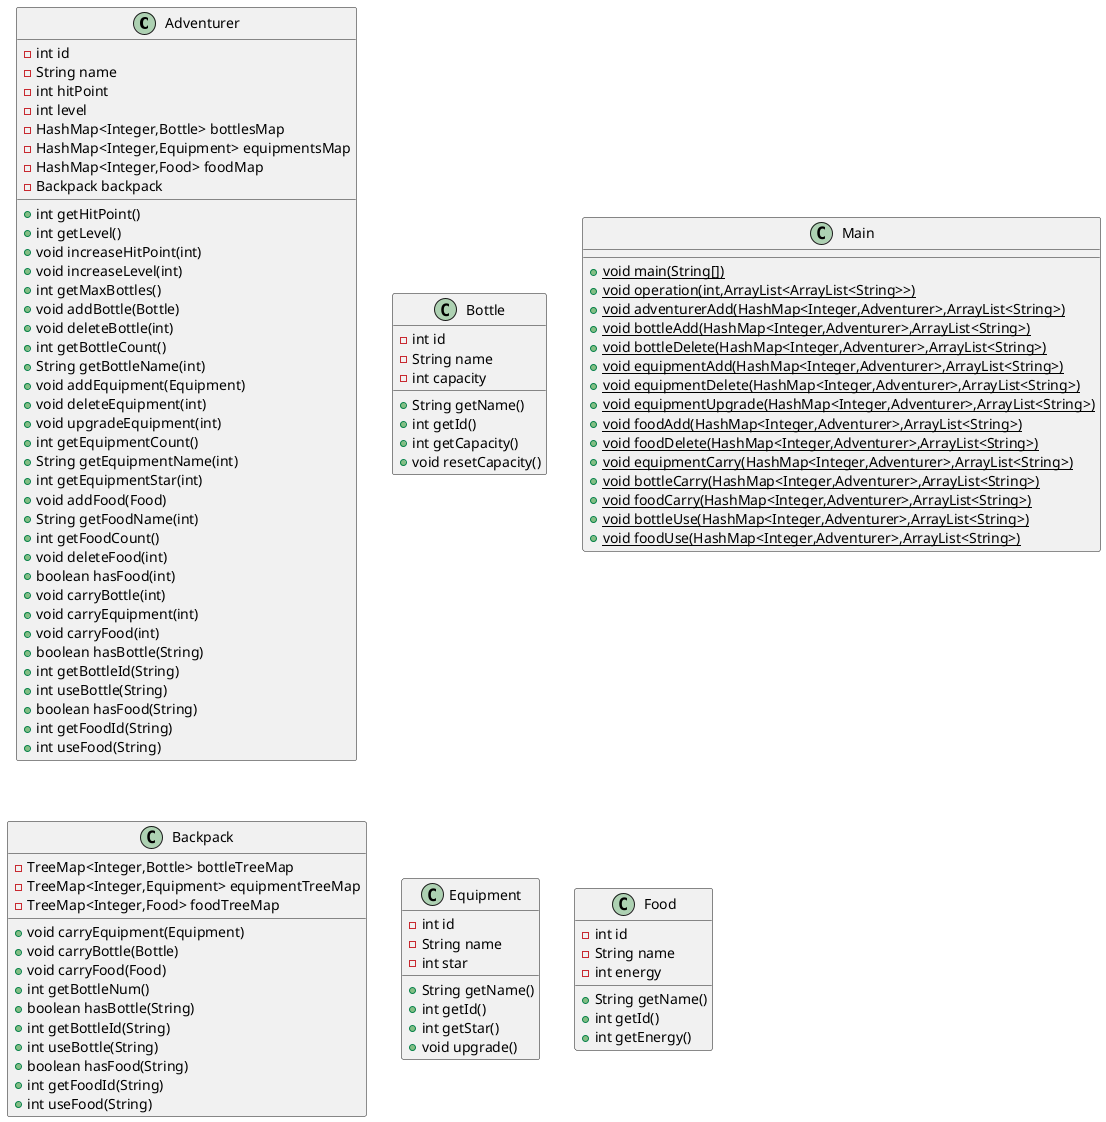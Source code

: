 @startuml
class Adventurer {
- int id
- String name
- int hitPoint
- int level
- HashMap<Integer,Bottle> bottlesMap
- HashMap<Integer,Equipment> equipmentsMap
- HashMap<Integer,Food> foodMap
- Backpack backpack
+ int getHitPoint()
+ int getLevel()
+ void increaseHitPoint(int)
+ void increaseLevel(int)
+ int getMaxBottles()
+ void addBottle(Bottle)
+ void deleteBottle(int)
+ int getBottleCount()
+ String getBottleName(int)
+ void addEquipment(Equipment)
+ void deleteEquipment(int)
+ void upgradeEquipment(int)
+ int getEquipmentCount()
+ String getEquipmentName(int)
+ int getEquipmentStar(int)
+ void addFood(Food)
+ String getFoodName(int)
+ int getFoodCount()
+ void deleteFood(int)
+ boolean hasFood(int)
+ void carryBottle(int)
+ void carryEquipment(int)
+ void carryFood(int)
+ boolean hasBottle(String)
+ int getBottleId(String)
+ int useBottle(String)
+ boolean hasFood(String)
+ int getFoodId(String)
+ int useFood(String)
}
class Bottle {
- int id
- String name
- int capacity
+ String getName()
+ int getId()
+ int getCapacity()
+ void resetCapacity()
}
class Main {
+ {static} void main(String[])
+ {static} void operation(int,ArrayList<ArrayList<String>>)
+ {static} void adventurerAdd(HashMap<Integer,Adventurer>,ArrayList<String>)
+ {static} void bottleAdd(HashMap<Integer,Adventurer>,ArrayList<String>)
+ {static} void bottleDelete(HashMap<Integer,Adventurer>,ArrayList<String>)
+ {static} void equipmentAdd(HashMap<Integer,Adventurer>,ArrayList<String>)
+ {static} void equipmentDelete(HashMap<Integer,Adventurer>,ArrayList<String>)
+ {static} void equipmentUpgrade(HashMap<Integer,Adventurer>,ArrayList<String>)
+ {static} void foodAdd(HashMap<Integer,Adventurer>,ArrayList<String>)
+ {static} void foodDelete(HashMap<Integer,Adventurer>,ArrayList<String>)
+ {static} void equipmentCarry(HashMap<Integer,Adventurer>,ArrayList<String>)
+ {static} void bottleCarry(HashMap<Integer,Adventurer>,ArrayList<String>)
+ {static} void foodCarry(HashMap<Integer,Adventurer>,ArrayList<String>)
+ {static} void bottleUse(HashMap<Integer,Adventurer>,ArrayList<String>)
+ {static} void foodUse(HashMap<Integer,Adventurer>,ArrayList<String>)
}
class Backpack {
- TreeMap<Integer,Bottle> bottleTreeMap
- TreeMap<Integer,Equipment> equipmentTreeMap
- TreeMap<Integer,Food> foodTreeMap
+ void carryEquipment(Equipment)
+ void carryBottle(Bottle)
+ void carryFood(Food)
+ int getBottleNum()
+ boolean hasBottle(String)
+ int getBottleId(String)
+ int useBottle(String)
+ boolean hasFood(String)
+ int getFoodId(String)
+ int useFood(String)
}
class Equipment {
- int id
- String name
- int star
+ String getName()
+ int getId()
+ int getStar()
+ void upgrade()
}
class Food {
- int id
- String name
- int energy
+ String getName()
+ int getId()
+ int getEnergy()
}
@enduml